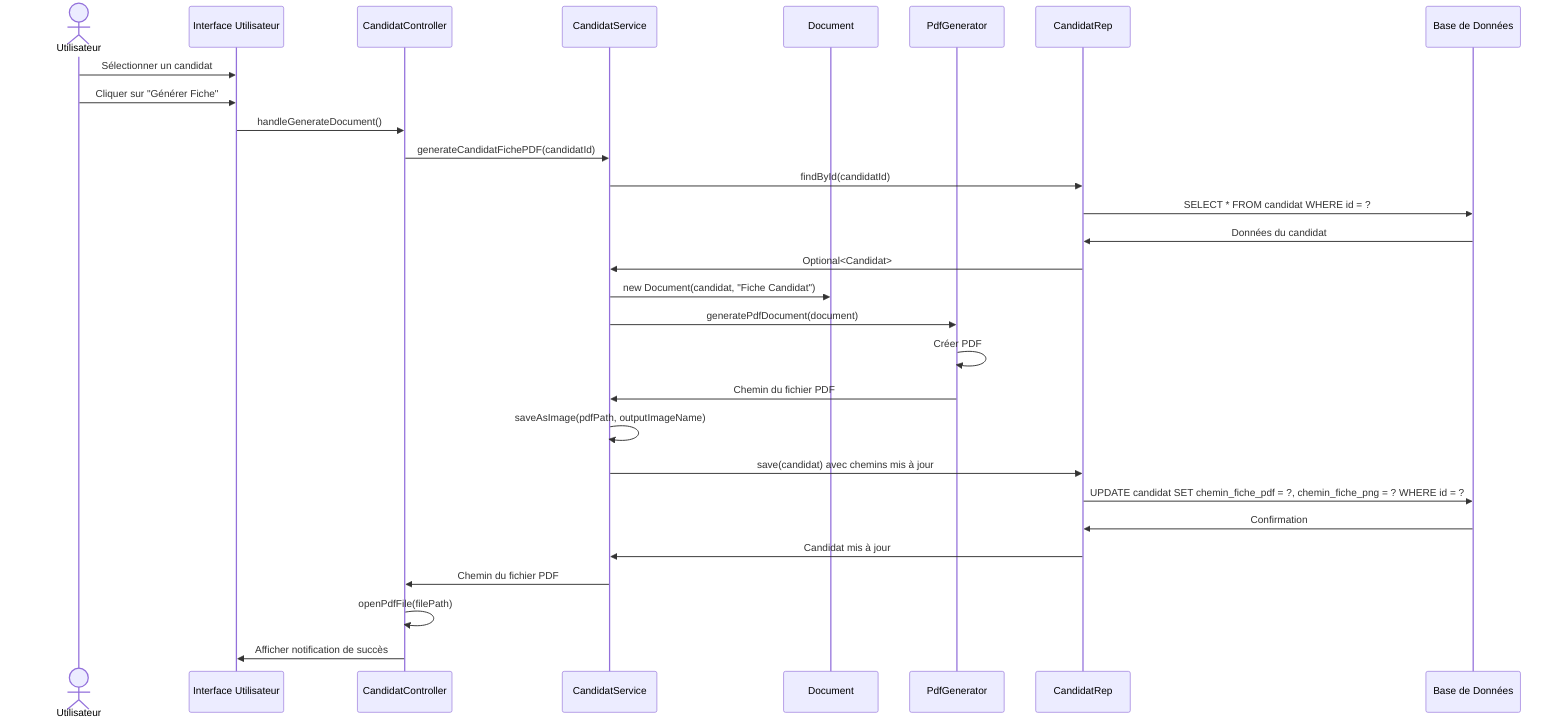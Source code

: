 sequenceDiagram
    actor Utilisateur
    participant IHM as Interface Utilisateur
    participant Ctrl as CandidatController
    participant Svc as CandidatService
    participant Doc as Document
    participant PDF as PdfGenerator
    participant Rep as CandidatRep
    participant DB as Base de Données

    Utilisateur->>IHM: Sélectionner un candidat
    Utilisateur->>IHM: Cliquer sur "Générer Fiche"
    IHM->>Ctrl: handleGenerateDocument()
    Ctrl->>Svc: generateCandidatFichePDF(candidatId)
    Svc->>Rep: findById(candidatId)
    Rep->>DB: SELECT * FROM candidat WHERE id = ?
    DB->>Rep: Données du candidat
    Rep->>Svc: Optional<Candidat>
    Svc->>Doc: new Document(candidat, "Fiche Candidat")
    Svc->>PDF: generatePdfDocument(document)
    PDF->>PDF: Créer PDF
    PDF->>Svc: Chemin du fichier PDF
    Svc->>Svc: saveAsImage(pdfPath, outputImageName)
    Svc->>Rep: save(candidat) avec chemins mis à jour
    Rep->>DB: UPDATE candidat SET chemin_fiche_pdf = ?, chemin_fiche_png = ? WHERE id = ?
    DB->>Rep: Confirmation
    Rep->>Svc: Candidat mis à jour
    Svc->>Ctrl: Chemin du fichier PDF
    Ctrl->>Ctrl: openPdfFile(filePath)
    Ctrl->>IHM: Afficher notification de succès